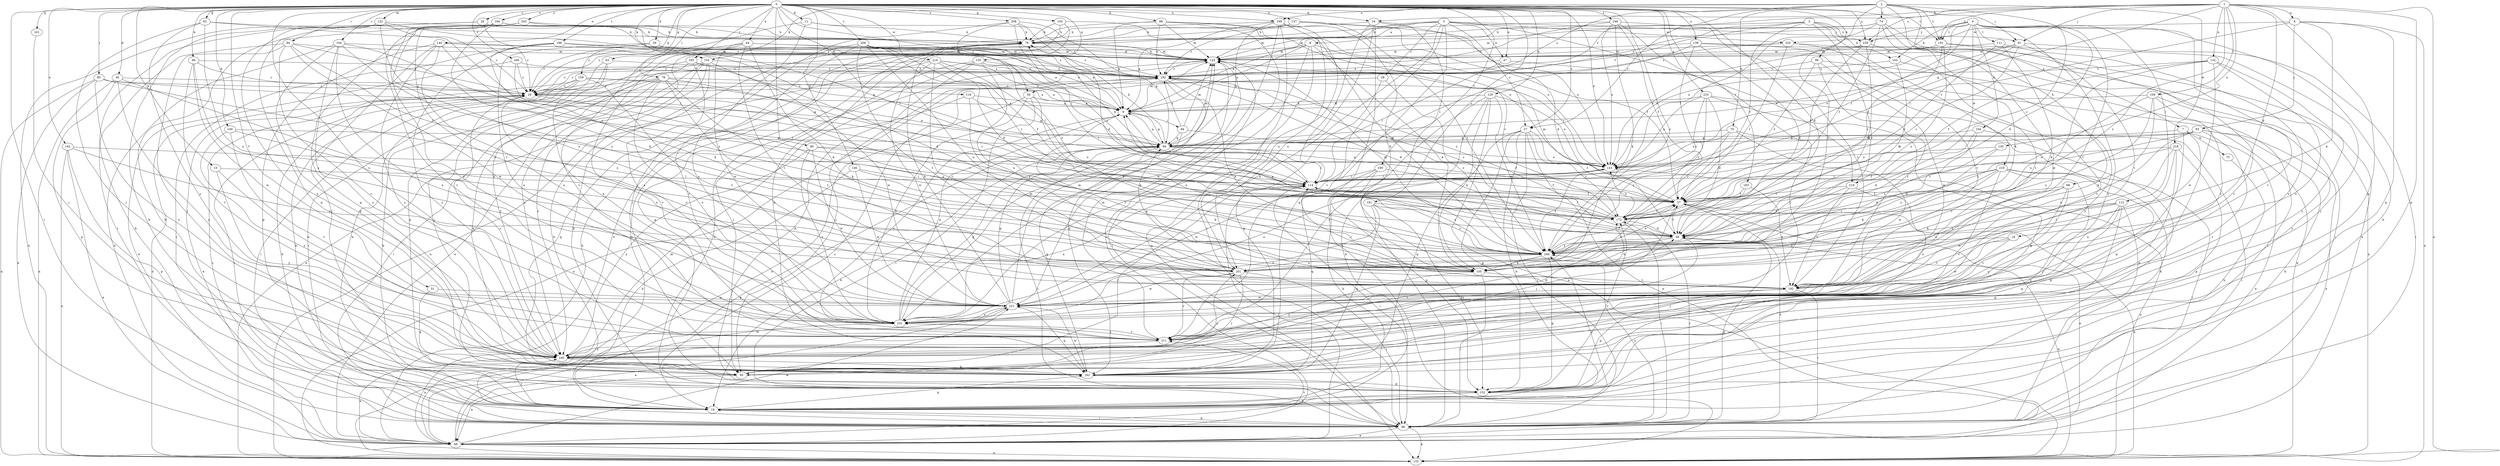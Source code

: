 strict digraph  {
0;
1;
2;
3;
4;
5;
6;
7;
8;
9;
11;
15;
16;
18;
19;
26;
27;
28;
29;
30;
36;
38;
44;
47;
48;
51;
56;
57;
62;
63;
66;
68;
70;
74;
75;
76;
78;
80;
84;
85;
86;
91;
93;
94;
95;
96;
98;
99;
100;
102;
103;
104;
105;
109;
111;
112;
114;
116;
122;
124;
129;
130;
132;
133;
137;
139;
140;
142;
143;
146;
150;
152;
155;
159;
161;
162;
164;
166;
172;
181;
182;
183;
185;
186;
190;
191;
192;
194;
199;
201;
208;
209;
210;
211;
216;
218;
219;
220;
221;
231;
233;
239;
240;
243;
246;
249;
0 -> 11  [label=b];
0 -> 15  [label=b];
0 -> 16  [label=b];
0 -> 26  [label=c];
0 -> 27  [label=c];
0 -> 30  [label=d];
0 -> 36  [label=d];
0 -> 38  [label=d];
0 -> 44  [label=e];
0 -> 47  [label=e];
0 -> 51  [label=f];
0 -> 56  [label=f];
0 -> 62  [label=g];
0 -> 63  [label=g];
0 -> 78  [label=i];
0 -> 80  [label=i];
0 -> 84  [label=i];
0 -> 85  [label=i];
0 -> 86  [label=i];
0 -> 96  [label=k];
0 -> 98  [label=k];
0 -> 99  [label=k];
0 -> 100  [label=k];
0 -> 102  [label=k];
0 -> 116  [label=m];
0 -> 122  [label=m];
0 -> 129  [label=n];
0 -> 137  [label=o];
0 -> 139  [label=o];
0 -> 140  [label=o];
0 -> 142  [label=o];
0 -> 143  [label=o];
0 -> 146  [label=p];
0 -> 150  [label=p];
0 -> 155  [label=q];
0 -> 159  [label=q];
0 -> 161  [label=q];
0 -> 164  [label=r];
0 -> 166  [label=r];
0 -> 181  [label=s];
0 -> 183  [label=t];
0 -> 185  [label=t];
0 -> 186  [label=t];
0 -> 190  [label=t];
0 -> 191  [label=t];
0 -> 194  [label=u];
0 -> 199  [label=u];
0 -> 208  [label=v];
0 -> 209  [label=v];
0 -> 216  [label=w];
0 -> 231  [label=x];
0 -> 233  [label=y];
0 -> 239  [label=y];
0 -> 243  [label=z];
0 -> 246  [label=z];
0 -> 249  [label=z];
1 -> 6  [label=a];
1 -> 16  [label=b];
1 -> 18  [label=b];
1 -> 66  [label=g];
1 -> 91  [label=j];
1 -> 109  [label=l];
1 -> 130  [label=n];
1 -> 132  [label=n];
1 -> 133  [label=n];
1 -> 152  [label=p];
1 -> 162  [label=q];
1 -> 182  [label=s];
1 -> 191  [label=t];
1 -> 239  [label=y];
1 -> 249  [label=z];
2 -> 7  [label=a];
2 -> 27  [label=c];
2 -> 68  [label=h];
2 -> 70  [label=h];
2 -> 74  [label=h];
2 -> 91  [label=j];
2 -> 102  [label=k];
2 -> 172  [label=r];
2 -> 182  [label=s];
2 -> 191  [label=t];
2 -> 199  [label=u];
2 -> 201  [label=u];
2 -> 218  [label=w];
3 -> 56  [label=f];
3 -> 57  [label=f];
3 -> 103  [label=k];
3 -> 124  [label=m];
3 -> 182  [label=s];
3 -> 210  [label=v];
3 -> 239  [label=y];
3 -> 249  [label=z];
4 -> 19  [label=b];
4 -> 38  [label=d];
4 -> 103  [label=k];
4 -> 104  [label=k];
4 -> 111  [label=l];
4 -> 112  [label=l];
4 -> 114  [label=l];
4 -> 124  [label=m];
4 -> 143  [label=o];
4 -> 191  [label=t];
4 -> 192  [label=t];
4 -> 211  [label=v];
4 -> 219  [label=w];
4 -> 239  [label=y];
4 -> 240  [label=y];
5 -> 8  [label=a];
5 -> 9  [label=a];
5 -> 27  [label=c];
5 -> 28  [label=c];
5 -> 29  [label=c];
5 -> 47  [label=e];
5 -> 91  [label=j];
5 -> 162  [label=q];
5 -> 211  [label=v];
5 -> 219  [label=w];
5 -> 220  [label=w];
5 -> 231  [label=x];
6 -> 93  [label=j];
6 -> 105  [label=k];
6 -> 114  [label=l];
6 -> 133  [label=n];
6 -> 162  [label=q];
6 -> 220  [label=w];
7 -> 48  [label=e];
7 -> 66  [label=g];
7 -> 75  [label=h];
7 -> 152  [label=p];
7 -> 162  [label=q];
8 -> 9  [label=a];
8 -> 29  [label=c];
8 -> 105  [label=k];
8 -> 124  [label=m];
8 -> 172  [label=r];
8 -> 221  [label=w];
8 -> 231  [label=x];
9 -> 66  [label=g];
9 -> 94  [label=j];
9 -> 124  [label=m];
9 -> 192  [label=t];
11 -> 76  [label=h];
11 -> 182  [label=s];
11 -> 211  [label=v];
11 -> 231  [label=x];
15 -> 114  [label=l];
15 -> 221  [label=w];
15 -> 240  [label=y];
16 -> 38  [label=d];
16 -> 76  [label=h];
16 -> 86  [label=i];
16 -> 114  [label=l];
16 -> 133  [label=n];
16 -> 201  [label=u];
18 -> 95  [label=j];
18 -> 192  [label=t];
18 -> 221  [label=w];
18 -> 249  [label=z];
19 -> 86  [label=i];
19 -> 162  [label=q];
19 -> 240  [label=y];
19 -> 249  [label=z];
26 -> 29  [label=c];
26 -> 76  [label=h];
26 -> 86  [label=i];
26 -> 133  [label=n];
26 -> 182  [label=s];
27 -> 19  [label=b];
27 -> 48  [label=e];
27 -> 57  [label=f];
27 -> 66  [label=g];
27 -> 86  [label=i];
27 -> 152  [label=p];
27 -> 162  [label=q];
27 -> 172  [label=r];
28 -> 29  [label=c];
28 -> 162  [label=q];
28 -> 249  [label=z];
29 -> 9  [label=a];
29 -> 19  [label=b];
29 -> 48  [label=e];
29 -> 86  [label=i];
29 -> 249  [label=z];
30 -> 29  [label=c];
30 -> 124  [label=m];
30 -> 182  [label=s];
30 -> 231  [label=x];
36 -> 29  [label=c];
36 -> 105  [label=k];
36 -> 133  [label=n];
36 -> 152  [label=p];
36 -> 240  [label=y];
38 -> 9  [label=a];
38 -> 29  [label=c];
38 -> 57  [label=f];
38 -> 105  [label=k];
38 -> 182  [label=s];
38 -> 240  [label=y];
38 -> 249  [label=z];
44 -> 9  [label=a];
44 -> 105  [label=k];
44 -> 124  [label=m];
44 -> 152  [label=p];
44 -> 192  [label=t];
44 -> 221  [label=w];
44 -> 231  [label=x];
47 -> 114  [label=l];
47 -> 133  [label=n];
47 -> 182  [label=s];
48 -> 66  [label=g];
48 -> 76  [label=h];
48 -> 114  [label=l];
48 -> 124  [label=m];
48 -> 133  [label=n];
48 -> 211  [label=v];
48 -> 221  [label=w];
51 -> 162  [label=q];
51 -> 221  [label=w];
56 -> 9  [label=a];
56 -> 48  [label=e];
56 -> 86  [label=i];
56 -> 105  [label=k];
56 -> 231  [label=x];
57 -> 9  [label=a];
57 -> 48  [label=e];
57 -> 95  [label=j];
57 -> 124  [label=m];
57 -> 133  [label=n];
57 -> 172  [label=r];
62 -> 76  [label=h];
62 -> 95  [label=j];
62 -> 114  [label=l];
62 -> 201  [label=u];
62 -> 240  [label=y];
63 -> 19  [label=b];
63 -> 86  [label=i];
63 -> 182  [label=s];
63 -> 231  [label=x];
66 -> 9  [label=a];
66 -> 19  [label=b];
66 -> 76  [label=h];
66 -> 86  [label=i];
66 -> 114  [label=l];
66 -> 124  [label=m];
66 -> 143  [label=o];
68 -> 57  [label=f];
68 -> 105  [label=k];
68 -> 211  [label=v];
68 -> 221  [label=w];
68 -> 240  [label=y];
70 -> 19  [label=b];
70 -> 66  [label=g];
70 -> 143  [label=o];
70 -> 172  [label=r];
70 -> 221  [label=w];
74 -> 48  [label=e];
74 -> 57  [label=f];
74 -> 76  [label=h];
74 -> 105  [label=k];
74 -> 114  [label=l];
74 -> 124  [label=m];
74 -> 221  [label=w];
75 -> 19  [label=b];
76 -> 124  [label=m];
76 -> 133  [label=n];
76 -> 152  [label=p];
78 -> 9  [label=a];
78 -> 19  [label=b];
78 -> 29  [label=c];
78 -> 86  [label=i];
78 -> 105  [label=k];
78 -> 162  [label=q];
78 -> 172  [label=r];
78 -> 192  [label=t];
78 -> 231  [label=x];
80 -> 114  [label=l];
80 -> 143  [label=o];
80 -> 221  [label=w];
80 -> 231  [label=x];
80 -> 240  [label=y];
84 -> 19  [label=b];
84 -> 29  [label=c];
84 -> 57  [label=f];
84 -> 95  [label=j];
84 -> 124  [label=m];
84 -> 211  [label=v];
84 -> 221  [label=w];
85 -> 29  [label=c];
85 -> 48  [label=e];
85 -> 66  [label=g];
85 -> 133  [label=n];
85 -> 240  [label=y];
85 -> 249  [label=z];
86 -> 19  [label=b];
86 -> 29  [label=c];
86 -> 38  [label=d];
86 -> 48  [label=e];
86 -> 57  [label=f];
86 -> 76  [label=h];
86 -> 133  [label=n];
86 -> 172  [label=r];
86 -> 182  [label=s];
86 -> 249  [label=z];
91 -> 86  [label=i];
91 -> 114  [label=l];
91 -> 124  [label=m];
91 -> 143  [label=o];
91 -> 172  [label=r];
91 -> 192  [label=t];
93 -> 19  [label=b];
93 -> 48  [label=e];
93 -> 66  [label=g];
93 -> 143  [label=o];
93 -> 172  [label=r];
93 -> 201  [label=u];
93 -> 211  [label=v];
94 -> 57  [label=f];
94 -> 66  [label=g];
94 -> 124  [label=m];
94 -> 162  [label=q];
94 -> 182  [label=s];
95 -> 48  [label=e];
95 -> 114  [label=l];
95 -> 172  [label=r];
95 -> 201  [label=u];
96 -> 29  [label=c];
96 -> 182  [label=s];
96 -> 201  [label=u];
96 -> 211  [label=v];
96 -> 221  [label=w];
98 -> 9  [label=a];
98 -> 48  [label=e];
98 -> 76  [label=h];
98 -> 124  [label=m];
98 -> 143  [label=o];
98 -> 182  [label=s];
98 -> 249  [label=z];
99 -> 57  [label=f];
99 -> 86  [label=i];
99 -> 182  [label=s];
99 -> 192  [label=t];
99 -> 221  [label=w];
100 -> 66  [label=g];
100 -> 201  [label=u];
100 -> 211  [label=v];
100 -> 240  [label=y];
102 -> 19  [label=b];
102 -> 29  [label=c];
102 -> 48  [label=e];
102 -> 152  [label=p];
102 -> 182  [label=s];
102 -> 221  [label=w];
102 -> 240  [label=y];
103 -> 38  [label=d];
103 -> 182  [label=s];
103 -> 240  [label=y];
104 -> 38  [label=d];
104 -> 66  [label=g];
104 -> 86  [label=i];
104 -> 249  [label=z];
105 -> 57  [label=f];
105 -> 86  [label=i];
105 -> 192  [label=t];
105 -> 240  [label=y];
109 -> 9  [label=a];
109 -> 105  [label=k];
109 -> 192  [label=t];
109 -> 201  [label=u];
109 -> 240  [label=y];
109 -> 249  [label=z];
111 -> 105  [label=k];
111 -> 124  [label=m];
111 -> 172  [label=r];
111 -> 211  [label=v];
112 -> 86  [label=i];
112 -> 152  [label=p];
112 -> 162  [label=q];
112 -> 172  [label=r];
112 -> 201  [label=u];
112 -> 240  [label=y];
112 -> 249  [label=z];
114 -> 57  [label=f];
114 -> 76  [label=h];
114 -> 86  [label=i];
114 -> 231  [label=x];
114 -> 249  [label=z];
116 -> 9  [label=a];
116 -> 66  [label=g];
116 -> 162  [label=q];
116 -> 249  [label=z];
122 -> 19  [label=b];
122 -> 29  [label=c];
122 -> 76  [label=h];
122 -> 172  [label=r];
122 -> 182  [label=s];
122 -> 240  [label=y];
124 -> 76  [label=h];
124 -> 86  [label=i];
124 -> 95  [label=j];
124 -> 182  [label=s];
129 -> 9  [label=a];
129 -> 19  [label=b];
129 -> 105  [label=k];
129 -> 133  [label=n];
129 -> 143  [label=o];
129 -> 211  [label=v];
129 -> 249  [label=z];
130 -> 38  [label=d];
130 -> 143  [label=o];
130 -> 249  [label=z];
132 -> 57  [label=f];
132 -> 182  [label=s];
132 -> 201  [label=u];
132 -> 221  [label=w];
132 -> 231  [label=x];
132 -> 240  [label=y];
133 -> 38  [label=d];
133 -> 143  [label=o];
137 -> 29  [label=c];
137 -> 57  [label=f];
137 -> 76  [label=h];
137 -> 143  [label=o];
137 -> 182  [label=s];
137 -> 249  [label=z];
139 -> 38  [label=d];
139 -> 114  [label=l];
139 -> 124  [label=m];
139 -> 133  [label=n];
139 -> 192  [label=t];
139 -> 249  [label=z];
140 -> 9  [label=a];
140 -> 95  [label=j];
140 -> 124  [label=m];
140 -> 152  [label=p];
140 -> 231  [label=x];
140 -> 240  [label=y];
140 -> 249  [label=z];
142 -> 48  [label=e];
142 -> 133  [label=n];
142 -> 143  [label=o];
142 -> 152  [label=p];
142 -> 201  [label=u];
143 -> 114  [label=l];
143 -> 182  [label=s];
143 -> 221  [label=w];
143 -> 249  [label=z];
146 -> 19  [label=b];
146 -> 105  [label=k];
146 -> 114  [label=l];
146 -> 221  [label=w];
150 -> 48  [label=e];
150 -> 76  [label=h];
150 -> 143  [label=o];
150 -> 162  [label=q];
152 -> 19  [label=b];
152 -> 172  [label=r];
155 -> 19  [label=b];
155 -> 95  [label=j];
155 -> 114  [label=l];
155 -> 152  [label=p];
155 -> 172  [label=r];
155 -> 182  [label=s];
155 -> 201  [label=u];
159 -> 9  [label=a];
159 -> 19  [label=b];
159 -> 29  [label=c];
159 -> 86  [label=i];
159 -> 133  [label=n];
159 -> 143  [label=o];
159 -> 192  [label=t];
161 -> 95  [label=j];
162 -> 152  [label=p];
162 -> 221  [label=w];
164 -> 48  [label=e];
164 -> 57  [label=f];
164 -> 124  [label=m];
164 -> 162  [label=q];
164 -> 231  [label=x];
164 -> 240  [label=y];
164 -> 249  [label=z];
166 -> 29  [label=c];
166 -> 48  [label=e];
166 -> 172  [label=r];
166 -> 182  [label=s];
172 -> 38  [label=d];
172 -> 86  [label=i];
172 -> 114  [label=l];
172 -> 143  [label=o];
172 -> 182  [label=s];
181 -> 152  [label=p];
181 -> 162  [label=q];
181 -> 172  [label=r];
181 -> 231  [label=x];
181 -> 249  [label=z];
182 -> 29  [label=c];
182 -> 38  [label=d];
182 -> 105  [label=k];
182 -> 133  [label=n];
182 -> 162  [label=q];
183 -> 57  [label=f];
183 -> 192  [label=t];
183 -> 201  [label=u];
185 -> 38  [label=d];
185 -> 95  [label=j];
185 -> 182  [label=s];
185 -> 211  [label=v];
185 -> 240  [label=y];
186 -> 66  [label=g];
186 -> 86  [label=i];
186 -> 105  [label=k];
186 -> 124  [label=m];
186 -> 240  [label=y];
190 -> 19  [label=b];
190 -> 57  [label=f];
190 -> 114  [label=l];
190 -> 152  [label=p];
190 -> 162  [label=q];
191 -> 95  [label=j];
191 -> 124  [label=m];
191 -> 172  [label=r];
191 -> 211  [label=v];
191 -> 249  [label=z];
192 -> 86  [label=i];
192 -> 114  [label=l];
192 -> 152  [label=p];
192 -> 221  [label=w];
194 -> 76  [label=h];
194 -> 105  [label=k];
194 -> 114  [label=l];
194 -> 162  [label=q];
194 -> 201  [label=u];
194 -> 211  [label=v];
194 -> 231  [label=x];
199 -> 9  [label=a];
199 -> 66  [label=g];
199 -> 76  [label=h];
199 -> 86  [label=i];
199 -> 105  [label=k];
199 -> 133  [label=n];
199 -> 201  [label=u];
199 -> 231  [label=x];
201 -> 66  [label=g];
201 -> 86  [label=i];
201 -> 95  [label=j];
201 -> 211  [label=v];
201 -> 221  [label=w];
208 -> 38  [label=d];
208 -> 66  [label=g];
208 -> 76  [label=h];
208 -> 95  [label=j];
208 -> 114  [label=l];
208 -> 249  [label=z];
209 -> 9  [label=a];
209 -> 38  [label=d];
209 -> 124  [label=m];
209 -> 172  [label=r];
209 -> 182  [label=s];
209 -> 192  [label=t];
209 -> 201  [label=u];
209 -> 211  [label=v];
209 -> 240  [label=y];
210 -> 38  [label=d];
210 -> 86  [label=i];
210 -> 95  [label=j];
210 -> 105  [label=k];
210 -> 114  [label=l];
210 -> 152  [label=p];
210 -> 211  [label=v];
210 -> 249  [label=z];
211 -> 9  [label=a];
211 -> 124  [label=m];
211 -> 231  [label=x];
211 -> 240  [label=y];
216 -> 9  [label=a];
216 -> 29  [label=c];
216 -> 57  [label=f];
216 -> 114  [label=l];
216 -> 133  [label=n];
216 -> 182  [label=s];
216 -> 192  [label=t];
216 -> 221  [label=w];
218 -> 57  [label=f];
218 -> 143  [label=o];
218 -> 152  [label=p];
218 -> 192  [label=t];
218 -> 211  [label=v];
218 -> 231  [label=x];
219 -> 38  [label=d];
219 -> 57  [label=f];
219 -> 192  [label=t];
219 -> 231  [label=x];
220 -> 86  [label=i];
220 -> 124  [label=m];
220 -> 172  [label=r];
220 -> 182  [label=s];
220 -> 211  [label=v];
221 -> 29  [label=c];
221 -> 48  [label=e];
221 -> 66  [label=g];
221 -> 76  [label=h];
221 -> 124  [label=m];
221 -> 143  [label=o];
221 -> 162  [label=q];
221 -> 231  [label=x];
231 -> 9  [label=a];
231 -> 38  [label=d];
231 -> 66  [label=g];
231 -> 124  [label=m];
231 -> 133  [label=n];
231 -> 211  [label=v];
233 -> 9  [label=a];
233 -> 38  [label=d];
233 -> 86  [label=i];
233 -> 143  [label=o];
233 -> 152  [label=p];
233 -> 172  [label=r];
233 -> 201  [label=u];
239 -> 38  [label=d];
239 -> 57  [label=f];
239 -> 124  [label=m];
239 -> 143  [label=o];
239 -> 192  [label=t];
240 -> 29  [label=c];
240 -> 48  [label=e];
240 -> 95  [label=j];
240 -> 162  [label=q];
240 -> 221  [label=w];
243 -> 19  [label=b];
243 -> 76  [label=h];
243 -> 124  [label=m];
243 -> 162  [label=q];
243 -> 192  [label=t];
246 -> 57  [label=f];
246 -> 76  [label=h];
246 -> 95  [label=j];
246 -> 105  [label=k];
246 -> 143  [label=o];
246 -> 182  [label=s];
246 -> 192  [label=t];
249 -> 57  [label=f];
249 -> 105  [label=k];
249 -> 124  [label=m];
249 -> 152  [label=p];
249 -> 201  [label=u];
}
